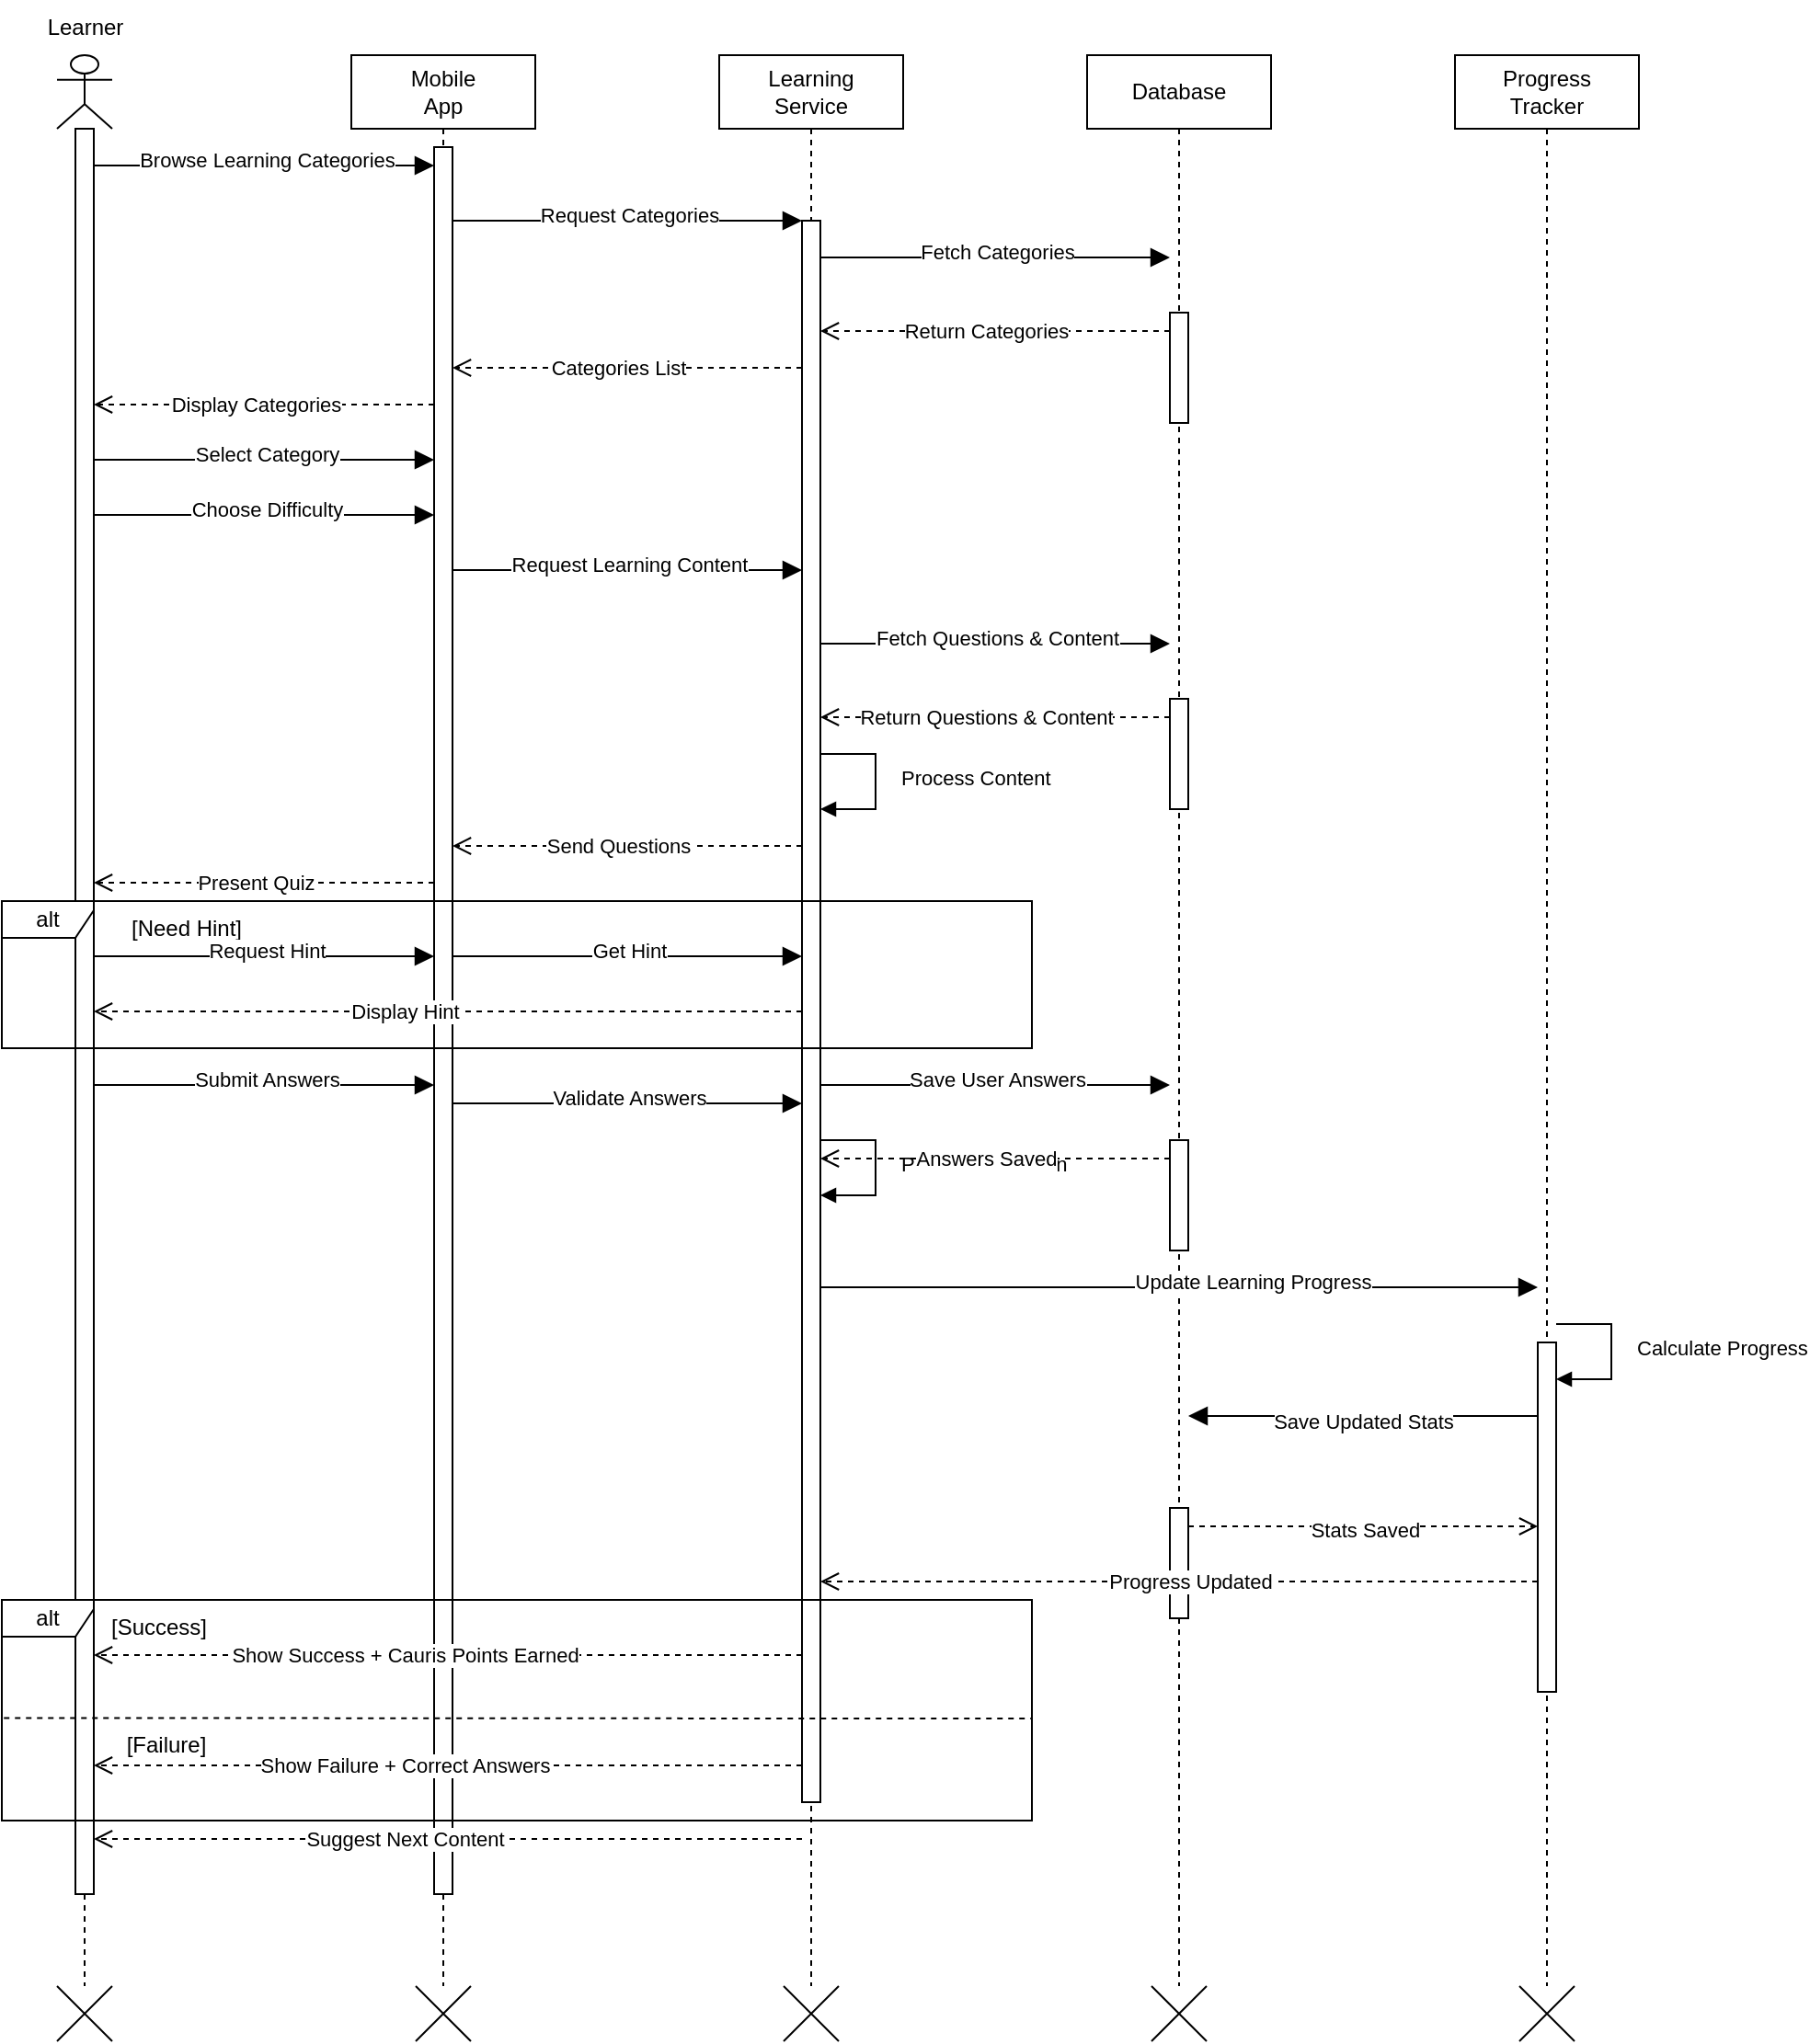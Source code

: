 <mxfile version="27.0.5">
  <diagram name="Learning Flow Sequence" id="learning-flow-sequence">
    <mxGraphModel dx="856" dy="561" grid="1" gridSize="10" guides="1" tooltips="1" connect="1" arrows="1" fold="1" page="1" pageScale="1" pageWidth="1169" pageHeight="1600" math="0" shadow="0">
      <root>
        <mxCell id="0" />
        <mxCell id="1" parent="0" />
        <mxCell id="actor-user" value="" style="shape=umlLifeline;perimeter=lifelinePerimeter;whiteSpace=wrap;html=1;container=1;dropTarget=0;collapsible=0;recursiveResize=0;outlineConnect=0;portConstraint=eastwest;newEdgeStyle={&quot;curved&quot;:0,&quot;rounded&quot;:0};participant=umlActor;" parent="1" vertex="1">
          <mxGeometry x="120" y="40" width="30" height="1050" as="geometry" />
        </mxCell>
        <mxCell id="actor-user-activation" value="" style="html=1;points=[[0,0,0,0,5],[0,1,0,0,-5],[1,0,0,0,5],[1,1,0,0,-5]];perimeter=orthogonalPerimeter;outlineConnect=0;targetShapes=umlLifeline;portConstraint=eastwest;newEdgeStyle={&quot;curved&quot;:0,&quot;rounded&quot;:0};" parent="actor-user" vertex="1">
          <mxGeometry x="10" y="40" width="10" height="960" as="geometry" />
        </mxCell>
        <mxCell id="mobile-app" value="Mobile&lt;div&gt;App&lt;/div&gt;" style="shape=umlLifeline;perimeter=lifelinePerimeter;whiteSpace=wrap;html=1;container=1;dropTarget=0;collapsible=0;recursiveResize=0;outlineConnect=0;portConstraint=eastwest;newEdgeStyle={&quot;curved&quot;:0,&quot;rounded&quot;:0};" parent="1" vertex="1">
          <mxGeometry x="280" y="40" width="100" height="1050" as="geometry" />
        </mxCell>
        <mxCell id="mobile-app-activation" value="" style="html=1;points=[[0,0,0,0,5],[0,1,0,0,-5],[1,0,0,0,5],[1,1,0,0,-5]];perimeter=orthogonalPerimeter;outlineConnect=0;targetShapes=umlLifeline;portConstraint=eastwest;newEdgeStyle={&quot;curved&quot;:0,&quot;rounded&quot;:0};" parent="mobile-app" vertex="1">
          <mxGeometry x="45" y="50" width="10" height="950" as="geometry" />
        </mxCell>
        <mxCell id="learning-service" value="Learning&lt;div&gt;Service&lt;/div&gt;" style="shape=umlLifeline;perimeter=lifelinePerimeter;whiteSpace=wrap;html=1;container=1;dropTarget=0;collapsible=0;recursiveResize=0;outlineConnect=0;portConstraint=eastwest;newEdgeStyle={&quot;curved&quot;:0,&quot;rounded&quot;:0};" parent="1" vertex="1">
          <mxGeometry x="480" y="40" width="100" height="1050" as="geometry" />
        </mxCell>
        <mxCell id="learning-service-activation" value="" style="html=1;points=[[0,0,0,0,5],[0,1,0,0,-5],[1,0,0,0,5],[1,1,0,0,-5]];perimeter=orthogonalPerimeter;outlineConnect=0;targetShapes=umlLifeline;portConstraint=eastwest;newEdgeStyle={&quot;curved&quot;:0,&quot;rounded&quot;:0};" parent="learning-service" vertex="1">
          <mxGeometry x="45" y="90" width="10" height="860" as="geometry" />
        </mxCell>
        <mxCell id="database" value="Database" style="shape=umlLifeline;perimeter=lifelinePerimeter;whiteSpace=wrap;html=1;container=1;dropTarget=0;collapsible=0;recursiveResize=0;outlineConnect=0;portConstraint=eastwest;newEdgeStyle={&quot;curved&quot;:0,&quot;rounded&quot;:0};" parent="1" vertex="1">
          <mxGeometry x="680" y="40" width="100" height="1050" as="geometry" />
        </mxCell>
        <mxCell id="database-activation-1" value="" style="html=1;points=[[0,0,0,0,5],[0,1,0,0,-5],[1,0,0,0,5],[1,1,0,0,-5]];perimeter=orthogonalPerimeter;outlineConnect=0;targetShapes=umlLifeline;portConstraint=eastwest;newEdgeStyle={&quot;curved&quot;:0,&quot;rounded&quot;:0};" parent="database" vertex="1">
          <mxGeometry x="45" y="140" width="10" height="60" as="geometry" />
        </mxCell>
        <mxCell id="database-activation-2" value="" style="html=1;points=[[0,0,0,0,5],[0,1,0,0,-5],[1,0,0,0,5],[1,1,0,0,-5]];perimeter=orthogonalPerimeter;outlineConnect=0;targetShapes=umlLifeline;portConstraint=eastwest;newEdgeStyle={&quot;curved&quot;:0,&quot;rounded&quot;:0};" parent="database" vertex="1">
          <mxGeometry x="45" y="350" width="10" height="60" as="geometry" />
        </mxCell>
        <mxCell id="database-activation-3" value="" style="html=1;points=[[0,0,0,0,5],[0,1,0,0,-5],[1,0,0,0,5],[1,1,0,0,-5]];perimeter=orthogonalPerimeter;outlineConnect=0;targetShapes=umlLifeline;portConstraint=eastwest;newEdgeStyle={&quot;curved&quot;:0,&quot;rounded&quot;:0};" parent="database" vertex="1">
          <mxGeometry x="45" y="590" width="10" height="60" as="geometry" />
        </mxCell>
        <mxCell id="database-activation-4" value="" style="html=1;points=[[0,0,0,0,5],[0,1,0,0,-5],[1,0,0,0,5],[1,1,0,0,-5]];perimeter=orthogonalPerimeter;outlineConnect=0;targetShapes=umlLifeline;portConstraint=eastwest;newEdgeStyle={&quot;curved&quot;:0,&quot;rounded&quot;:0};" parent="database" vertex="1">
          <mxGeometry x="45" y="790" width="10" height="60" as="geometry" />
        </mxCell>
        <mxCell id="progress-tracker" value="Progress&lt;div&gt;Tracker&lt;/div&gt;" style="shape=umlLifeline;perimeter=lifelinePerimeter;whiteSpace=wrap;html=1;container=1;dropTarget=0;collapsible=0;recursiveResize=0;outlineConnect=0;portConstraint=eastwest;newEdgeStyle={&quot;curved&quot;:0,&quot;rounded&quot;:0};" parent="1" vertex="1">
          <mxGeometry x="880" y="40" width="100" height="1050" as="geometry" />
        </mxCell>
        <mxCell id="progress-tracker-activation" value="" style="html=1;points=[[0,0,0,0,5],[0,1,0,0,-5],[1,0,0,0,5],[1,1,0,0,-5]];perimeter=orthogonalPerimeter;outlineConnect=0;targetShapes=umlLifeline;portConstraint=eastwest;newEdgeStyle={&quot;curved&quot;:0,&quot;rounded&quot;:0};" parent="progress-tracker" vertex="1">
          <mxGeometry x="45" y="700" width="10" height="190" as="geometry" />
        </mxCell>
        <mxCell id="msg-request-categories" value="" style="endArrow=block;startArrow=none;endFill=1;startFill=0;endSize=8;html=1;verticalAlign=bottom;labelBackgroundColor=none;strokeWidth=1;rounded=0;" parent="1" edge="1">
          <mxGeometry width="160" relative="1" as="geometry">
            <mxPoint x="140" y="100" as="sourcePoint" />
            <mxPoint x="325" y="100" as="targetPoint" />
          </mxGeometry>
        </mxCell>
        <mxCell id="msg-request-categories-label" value="Browse Learning Categories" style="edgeLabel;html=1;align=center;verticalAlign=middle;resizable=0;points=[];" parent="msg-request-categories" vertex="1" connectable="0">
          <mxGeometry x="-0.238" y="3" relative="1" as="geometry">
            <mxPoint x="23" as="offset" />
          </mxGeometry>
        </mxCell>
        <mxCell id="msg-load-categories" value="" style="endArrow=block;startArrow=none;endFill=1;startFill=0;endSize=8;html=1;verticalAlign=bottom;labelBackgroundColor=none;strokeWidth=1;rounded=0;" parent="1" edge="1">
          <mxGeometry width="160" relative="1" as="geometry">
            <mxPoint x="335" y="130" as="sourcePoint" />
            <mxPoint x="525" y="130" as="targetPoint" />
          </mxGeometry>
        </mxCell>
        <mxCell id="msg-load-categories-label" value="Request Categories" style="edgeLabel;html=1;align=center;verticalAlign=middle;resizable=0;points=[];" parent="msg-load-categories" vertex="1" connectable="0">
          <mxGeometry x="-0.238" y="3" relative="1" as="geometry">
            <mxPoint x="23" as="offset" />
          </mxGeometry>
        </mxCell>
        <mxCell id="msg-fetch-categories" value="" style="endArrow=block;startArrow=none;endFill=1;startFill=0;endSize=8;html=1;verticalAlign=bottom;labelBackgroundColor=none;strokeWidth=1;rounded=0;" parent="1" edge="1">
          <mxGeometry width="160" relative="1" as="geometry">
            <mxPoint x="535" y="150" as="sourcePoint" />
            <mxPoint x="725" y="150" as="targetPoint" />
          </mxGeometry>
        </mxCell>
        <mxCell id="msg-fetch-categories-label" value="Fetch Categories" style="edgeLabel;html=1;align=center;verticalAlign=middle;resizable=0;points=[];" parent="msg-fetch-categories" vertex="1" connectable="0">
          <mxGeometry x="-0.238" y="3" relative="1" as="geometry">
            <mxPoint x="23" as="offset" />
          </mxGeometry>
        </mxCell>
        <mxCell id="msg-return-categories" value="" style="html=1;verticalAlign=bottom;endArrow=open;dashed=1;endSize=8;curved=0;rounded=0;" parent="1" edge="1">
          <mxGeometry relative="1" as="geometry">
            <mxPoint x="725" y="190" as="sourcePoint" />
            <mxPoint x="535" y="190" as="targetPoint" />
          </mxGeometry>
        </mxCell>
        <mxCell id="msg-return-categories-label" value="Return Categories" style="edgeLabel;html=1;align=center;verticalAlign=middle;resizable=0;points=[];" parent="msg-return-categories" vertex="1" connectable="0">
          <mxGeometry x="0.19" y="-1" relative="1" as="geometry">
            <mxPoint x="13" y="1" as="offset" />
          </mxGeometry>
        </mxCell>
        <mxCell id="msg-display-categories" value="" style="html=1;verticalAlign=bottom;endArrow=open;dashed=1;endSize=8;curved=0;rounded=0;" parent="1" edge="1">
          <mxGeometry relative="1" as="geometry">
            <mxPoint x="525" y="210" as="sourcePoint" />
            <mxPoint x="335" y="210" as="targetPoint" />
          </mxGeometry>
        </mxCell>
        <mxCell id="msg-display-categories-label" value="Categories List" style="edgeLabel;html=1;align=center;verticalAlign=middle;resizable=0;points=[];" parent="msg-display-categories" vertex="1" connectable="0">
          <mxGeometry x="0.19" y="-1" relative="1" as="geometry">
            <mxPoint x="13" y="1" as="offset" />
          </mxGeometry>
        </mxCell>
        <mxCell id="msg-show-categories" value="" style="html=1;verticalAlign=bottom;endArrow=open;dashed=1;endSize=8;curved=0;rounded=0;" parent="1" edge="1">
          <mxGeometry relative="1" as="geometry">
            <mxPoint x="325" y="230" as="sourcePoint" />
            <mxPoint x="140" y="230" as="targetPoint" />
          </mxGeometry>
        </mxCell>
        <mxCell id="msg-show-categories-label" value="Display Categories" style="edgeLabel;html=1;align=center;verticalAlign=middle;resizable=0;points=[];" parent="msg-show-categories" vertex="1" connectable="0">
          <mxGeometry x="0.19" y="-1" relative="1" as="geometry">
            <mxPoint x="13" y="1" as="offset" />
          </mxGeometry>
        </mxCell>
        <mxCell id="msg-select-category" value="" style="endArrow=block;startArrow=none;endFill=1;startFill=0;endSize=8;html=1;verticalAlign=bottom;labelBackgroundColor=none;strokeWidth=1;rounded=0;" parent="1" edge="1">
          <mxGeometry width="160" relative="1" as="geometry">
            <mxPoint x="140" y="260" as="sourcePoint" />
            <mxPoint x="325" y="260" as="targetPoint" />
          </mxGeometry>
        </mxCell>
        <mxCell id="msg-select-category-label" value="Select Category" style="edgeLabel;html=1;align=center;verticalAlign=middle;resizable=0;points=[];" parent="msg-select-category" vertex="1" connectable="0">
          <mxGeometry x="-0.238" y="3" relative="1" as="geometry">
            <mxPoint x="23" as="offset" />
          </mxGeometry>
        </mxCell>
        <mxCell id="msg-select-difficulty" value="" style="endArrow=block;startArrow=none;endFill=1;startFill=0;endSize=8;html=1;verticalAlign=bottom;labelBackgroundColor=none;strokeWidth=1;rounded=0;" parent="1" edge="1">
          <mxGeometry width="160" relative="1" as="geometry">
            <mxPoint x="140" y="290" as="sourcePoint" />
            <mxPoint x="325" y="290" as="targetPoint" />
          </mxGeometry>
        </mxCell>
        <mxCell id="msg-select-difficulty-label" value="Choose Difficulty" style="edgeLabel;html=1;align=center;verticalAlign=middle;resizable=0;points=[];" parent="msg-select-difficulty" vertex="1" connectable="0">
          <mxGeometry x="-0.238" y="3" relative="1" as="geometry">
            <mxPoint x="23" as="offset" />
          </mxGeometry>
        </mxCell>
        <mxCell id="msg-request-content" value="" style="endArrow=block;startArrow=none;endFill=1;startFill=0;endSize=8;html=1;verticalAlign=bottom;labelBackgroundColor=none;strokeWidth=1;rounded=0;" parent="1" edge="1">
          <mxGeometry width="160" relative="1" as="geometry">
            <mxPoint x="335" y="320" as="sourcePoint" />
            <mxPoint x="525" y="320" as="targetPoint" />
          </mxGeometry>
        </mxCell>
        <mxCell id="msg-request-content-label" value="Request Learning Content" style="edgeLabel;html=1;align=center;verticalAlign=middle;resizable=0;points=[];" parent="msg-request-content" vertex="1" connectable="0">
          <mxGeometry x="-0.238" y="3" relative="1" as="geometry">
            <mxPoint x="23" as="offset" />
          </mxGeometry>
        </mxCell>
        <mxCell id="msg-fetch-content" value="" style="endArrow=block;startArrow=none;endFill=1;startFill=0;endSize=8;html=1;verticalAlign=bottom;labelBackgroundColor=none;strokeWidth=1;rounded=0;" parent="1" edge="1">
          <mxGeometry width="160" relative="1" as="geometry">
            <mxPoint x="535" y="360" as="sourcePoint" />
            <mxPoint x="725" y="360" as="targetPoint" />
          </mxGeometry>
        </mxCell>
        <mxCell id="msg-fetch-content-label" value="Fetch Questions &amp; Content" style="edgeLabel;html=1;align=center;verticalAlign=middle;resizable=0;points=[];" parent="msg-fetch-content" vertex="1" connectable="0">
          <mxGeometry x="-0.238" y="3" relative="1" as="geometry">
            <mxPoint x="23" as="offset" />
          </mxGeometry>
        </mxCell>
        <mxCell id="msg-return-content" value="" style="html=1;verticalAlign=bottom;endArrow=open;dashed=1;endSize=8;curved=0;rounded=0;" parent="1" edge="1">
          <mxGeometry relative="1" as="geometry">
            <mxPoint x="725" y="400" as="sourcePoint" />
            <mxPoint x="535" y="400" as="targetPoint" />
          </mxGeometry>
        </mxCell>
        <mxCell id="msg-return-content-label" value="Return Questions &amp; Content" style="edgeLabel;html=1;align=center;verticalAlign=middle;resizable=0;points=[];" parent="msg-return-content" vertex="1" connectable="0">
          <mxGeometry x="0.19" y="-1" relative="1" as="geometry">
            <mxPoint x="13" y="1" as="offset" />
          </mxGeometry>
        </mxCell>
        <mxCell id="process-content" value="Process Content" style="html=1;align=left;spacingLeft=2;endArrow=block;rounded=0;edgeStyle=orthogonalEdgeStyle;curved=0;rounded=0;" parent="1" edge="1">
          <mxGeometry x="-0.048" y="10" relative="1" as="geometry">
            <mxPoint x="535" y="420" as="sourcePoint" />
            <Array as="points">
              <mxPoint x="565" y="420" />
              <mxPoint x="565" y="450" />
            </Array>
            <mxPoint x="535" y="450" as="targetPoint" />
            <mxPoint as="offset" />
          </mxGeometry>
        </mxCell>
        <mxCell id="msg-send-questions" value="" style="html=1;verticalAlign=bottom;endArrow=open;dashed=1;endSize=8;curved=0;rounded=0;" parent="1" edge="1">
          <mxGeometry relative="1" as="geometry">
            <mxPoint x="525" y="470" as="sourcePoint" />
            <mxPoint x="335" y="470" as="targetPoint" />
          </mxGeometry>
        </mxCell>
        <mxCell id="msg-send-questions-label" value="Send Questions" style="edgeLabel;html=1;align=center;verticalAlign=middle;resizable=0;points=[];" parent="msg-send-questions" vertex="1" connectable="0">
          <mxGeometry x="0.19" y="-1" relative="1" as="geometry">
            <mxPoint x="13" y="1" as="offset" />
          </mxGeometry>
        </mxCell>
        <mxCell id="msg-present-quiz" value="" style="html=1;verticalAlign=bottom;endArrow=open;dashed=1;endSize=8;curved=0;rounded=0;" parent="1" edge="1">
          <mxGeometry relative="1" as="geometry">
            <mxPoint x="325" y="490" as="sourcePoint" />
            <mxPoint x="140" y="490" as="targetPoint" />
          </mxGeometry>
        </mxCell>
        <mxCell id="msg-present-quiz-label" value="Present Quiz" style="edgeLabel;html=1;align=center;verticalAlign=middle;resizable=0;points=[];" parent="msg-present-quiz" vertex="1" connectable="0">
          <mxGeometry x="0.19" y="-1" relative="1" as="geometry">
            <mxPoint x="13" y="1" as="offset" />
          </mxGeometry>
        </mxCell>
        <mxCell id="alt-hint-frame" value="alt" style="shape=umlFrame;whiteSpace=wrap;html=1;pointerEvents=0;recursiveResize=0;container=1;collapsible=0;width=50;height=20;" parent="1" vertex="1">
          <mxGeometry x="90" y="500" width="560" height="80" as="geometry" />
        </mxCell>
        <mxCell id="alt-hint-guard" value="[Need Hint]" style="text;html=1;align=center;verticalAlign=middle;resizable=0;points=[];autosize=1;strokeColor=none;fillColor=none;" parent="alt-hint-frame" vertex="1">
          <mxGeometry x="60" width="80" height="30" as="geometry" />
        </mxCell>
        <mxCell id="msg-request-hint" value="" style="endArrow=block;startArrow=none;endFill=1;startFill=0;endSize=8;html=1;verticalAlign=bottom;labelBackgroundColor=none;strokeWidth=1;rounded=0;" parent="1" edge="1">
          <mxGeometry width="160" relative="1" as="geometry">
            <mxPoint x="140" y="530" as="sourcePoint" />
            <mxPoint x="325" y="530" as="targetPoint" />
          </mxGeometry>
        </mxCell>
        <mxCell id="msg-request-hint-label" value="Request Hint" style="edgeLabel;html=1;align=center;verticalAlign=middle;resizable=0;points=[];" parent="msg-request-hint" vertex="1" connectable="0">
          <mxGeometry x="-0.238" y="3" relative="1" as="geometry">
            <mxPoint x="23" as="offset" />
          </mxGeometry>
        </mxCell>
        <mxCell id="msg-get-hint" value="" style="endArrow=block;startArrow=none;endFill=1;startFill=0;endSize=8;html=1;verticalAlign=bottom;labelBackgroundColor=none;strokeWidth=1;rounded=0;" parent="1" edge="1">
          <mxGeometry width="160" relative="1" as="geometry">
            <mxPoint x="335" y="530" as="sourcePoint" />
            <mxPoint x="525" y="530" as="targetPoint" />
          </mxGeometry>
        </mxCell>
        <mxCell id="msg-get-hint-label" value="Get Hint" style="edgeLabel;html=1;align=center;verticalAlign=middle;resizable=0;points=[];" parent="msg-get-hint" vertex="1" connectable="0">
          <mxGeometry x="-0.238" y="3" relative="1" as="geometry">
            <mxPoint x="23" as="offset" />
          </mxGeometry>
        </mxCell>
        <mxCell id="msg-return-hint" value="" style="html=1;verticalAlign=bottom;endArrow=open;dashed=1;endSize=8;curved=0;rounded=0;" parent="1" edge="1">
          <mxGeometry relative="1" as="geometry">
            <mxPoint x="525" y="560" as="sourcePoint" />
            <mxPoint x="140" y="560" as="targetPoint" />
          </mxGeometry>
        </mxCell>
        <mxCell id="msg-return-hint-label" value="Display Hint" style="edgeLabel;html=1;align=center;verticalAlign=middle;resizable=0;points=[];" parent="msg-return-hint" vertex="1" connectable="0">
          <mxGeometry x="0.19" y="-1" relative="1" as="geometry">
            <mxPoint x="13" y="1" as="offset" />
          </mxGeometry>
        </mxCell>
        <mxCell id="msg-submit-answers" value="" style="endArrow=block;startArrow=none;endFill=1;startFill=0;endSize=8;html=1;verticalAlign=bottom;labelBackgroundColor=none;strokeWidth=1;rounded=0;" parent="1" edge="1">
          <mxGeometry width="160" relative="1" as="geometry">
            <mxPoint x="140" y="600" as="sourcePoint" />
            <mxPoint x="325" y="600" as="targetPoint" />
          </mxGeometry>
        </mxCell>
        <mxCell id="msg-submit-answers-label" value="Submit Answers" style="edgeLabel;html=1;align=center;verticalAlign=middle;resizable=0;points=[];" parent="msg-submit-answers" vertex="1" connectable="0">
          <mxGeometry x="-0.238" y="3" relative="1" as="geometry">
            <mxPoint x="23" as="offset" />
          </mxGeometry>
        </mxCell>
        <mxCell id="msg-validate-answers" value="" style="endArrow=block;startArrow=none;endFill=1;startFill=0;endSize=8;html=1;verticalAlign=bottom;labelBackgroundColor=none;strokeWidth=1;rounded=0;" parent="1" edge="1">
          <mxGeometry width="160" relative="1" as="geometry">
            <mxPoint x="335" y="610" as="sourcePoint" />
            <mxPoint x="525" y="610" as="targetPoint" />
          </mxGeometry>
        </mxCell>
        <mxCell id="msg-validate-answers-label" value="Validate Answers" style="edgeLabel;html=1;align=center;verticalAlign=middle;resizable=0;points=[];" parent="msg-validate-answers" vertex="1" connectable="0">
          <mxGeometry x="-0.238" y="3" relative="1" as="geometry">
            <mxPoint x="23" as="offset" />
          </mxGeometry>
        </mxCell>
        <mxCell id="process-validation" value="Process Validation" style="html=1;align=left;spacingLeft=2;endArrow=block;rounded=0;edgeStyle=orthogonalEdgeStyle;curved=0;rounded=0;" parent="1" edge="1">
          <mxGeometry x="-0.048" y="10" relative="1" as="geometry">
            <mxPoint x="535" y="630" as="sourcePoint" />
            <Array as="points">
              <mxPoint x="565" y="630" />
              <mxPoint x="565" y="660" />
            </Array>
            <mxPoint x="535" y="660" as="targetPoint" />
            <mxPoint as="offset" />
          </mxGeometry>
        </mxCell>
        <mxCell id="msg-save-answers" value="" style="endArrow=block;startArrow=none;endFill=1;startFill=0;endSize=8;html=1;verticalAlign=bottom;labelBackgroundColor=none;strokeWidth=1;rounded=0;" parent="1" edge="1">
          <mxGeometry width="160" relative="1" as="geometry">
            <mxPoint x="535" y="600" as="sourcePoint" />
            <mxPoint x="725" y="600" as="targetPoint" />
          </mxGeometry>
        </mxCell>
        <mxCell id="msg-save-answers-label" value="Save User Answers" style="edgeLabel;html=1;align=center;verticalAlign=middle;resizable=0;points=[];" parent="msg-save-answers" vertex="1" connectable="0">
          <mxGeometry x="-0.238" y="3" relative="1" as="geometry">
            <mxPoint x="23" as="offset" />
          </mxGeometry>
        </mxCell>
        <mxCell id="msg-answers-saved" value="" style="html=1;verticalAlign=bottom;endArrow=open;dashed=1;endSize=8;curved=0;rounded=0;" parent="1" edge="1">
          <mxGeometry relative="1" as="geometry">
            <mxPoint x="725" y="640" as="sourcePoint" />
            <mxPoint x="535" y="640" as="targetPoint" />
          </mxGeometry>
        </mxCell>
        <mxCell id="msg-answers-saved-label" value="Answers Saved" style="edgeLabel;html=1;align=center;verticalAlign=middle;resizable=0;points=[];" parent="msg-answers-saved" vertex="1" connectable="0">
          <mxGeometry x="0.19" y="-1" relative="1" as="geometry">
            <mxPoint x="13" y="1" as="offset" />
          </mxGeometry>
        </mxCell>
        <mxCell id="msg-update-progress" value="" style="endArrow=block;startArrow=none;endFill=1;startFill=0;endSize=8;html=1;verticalAlign=bottom;labelBackgroundColor=none;strokeWidth=1;rounded=0;" parent="1" edge="1">
          <mxGeometry width="160" relative="1" as="geometry">
            <mxPoint x="535" y="710" as="sourcePoint" />
            <mxPoint x="925" y="710" as="targetPoint" />
          </mxGeometry>
        </mxCell>
        <mxCell id="msg-update-progress-label" value="Update Learning Progress" style="edgeLabel;html=1;align=center;verticalAlign=middle;resizable=0;points=[];" parent="msg-update-progress" vertex="1" connectable="0">
          <mxGeometry x="-0.238" y="3" relative="1" as="geometry">
            <mxPoint x="86" as="offset" />
          </mxGeometry>
        </mxCell>
        <mxCell id="process-progress" value="Calculate Progress" style="html=1;align=left;spacingLeft=2;endArrow=block;rounded=0;edgeStyle=orthogonalEdgeStyle;curved=0;rounded=0;" parent="1" edge="1">
          <mxGeometry x="-0.048" y="10" relative="1" as="geometry">
            <mxPoint x="935" y="730" as="sourcePoint" />
            <Array as="points">
              <mxPoint x="965" y="730" />
              <mxPoint x="965" y="760" />
            </Array>
            <mxPoint x="935" y="760" as="targetPoint" />
            <mxPoint as="offset" />
          </mxGeometry>
        </mxCell>
        <mxCell id="msg-calculate-points" value="" style="endArrow=block;startArrow=none;endFill=1;startFill=0;endSize=8;html=1;verticalAlign=bottom;labelBackgroundColor=none;strokeWidth=1;rounded=0;" parent="1" edge="1">
          <mxGeometry width="160" relative="1" as="geometry">
            <mxPoint x="925" y="780" as="sourcePoint" />
            <mxPoint x="735" y="780" as="targetPoint" />
          </mxGeometry>
        </mxCell>
        <mxCell id="msg-calculate-points-label" value="Save Updated Stats" style="edgeLabel;html=1;align=center;verticalAlign=middle;resizable=0;points=[];" parent="msg-calculate-points" vertex="1" connectable="0">
          <mxGeometry x="-0.238" y="3" relative="1" as="geometry">
            <mxPoint x="-23" as="offset" />
          </mxGeometry>
        </mxCell>
        <mxCell id="msg-points-saved" value="" style="html=1;verticalAlign=bottom;endArrow=open;dashed=1;endSize=8;curved=0;rounded=0;" parent="1" edge="1">
          <mxGeometry relative="1" as="geometry">
            <mxPoint x="735" y="840" as="sourcePoint" />
            <mxPoint x="925" y="840" as="targetPoint" />
          </mxGeometry>
        </mxCell>
        <mxCell id="msg-points-saved-label" value="Stats Saved" style="edgeLabel;html=1;align=center;verticalAlign=middle;resizable=0;points=[];" parent="msg-points-saved" vertex="1" connectable="0">
          <mxGeometry x="-0.19" y="-1" relative="1" as="geometry">
            <mxPoint x="19" y="1" as="offset" />
          </mxGeometry>
        </mxCell>
        <mxCell id="msg-return-progress" value="" style="html=1;verticalAlign=bottom;endArrow=open;dashed=1;endSize=8;curved=0;rounded=0;" parent="1" edge="1">
          <mxGeometry relative="1" as="geometry">
            <mxPoint x="925" y="870" as="sourcePoint" />
            <mxPoint x="535" y="870" as="targetPoint" />
          </mxGeometry>
        </mxCell>
        <mxCell id="msg-return-progress-label" value="Progress Updated" style="edgeLabel;html=1;align=center;verticalAlign=middle;resizable=0;points=[];" parent="msg-return-progress" vertex="1" connectable="0">
          <mxGeometry x="0.19" y="-1" relative="1" as="geometry">
            <mxPoint x="43" y="1" as="offset" />
          </mxGeometry>
        </mxCell>
        <mxCell id="alt-results-frame" value="alt" style="shape=umlFrame;whiteSpace=wrap;html=1;pointerEvents=0;recursiveResize=0;container=1;collapsible=0;width=50;height=20;" parent="1" vertex="1">
          <mxGeometry x="90" y="880" width="560" height="120" as="geometry" />
        </mxCell>
        <mxCell id="alt-results-guard" value="[Success]" style="text;html=1;align=center;verticalAlign=middle;resizable=0;points=[];autosize=1;strokeColor=none;fillColor=none;" parent="alt-results-frame" vertex="1">
          <mxGeometry x="50" width="70" height="30" as="geometry" />
        </mxCell>
        <mxCell id="alt-results-divider" value="" style="endArrow=none;dashed=1;html=1;rounded=0;exitX=0.002;exitY=0.535;exitDx=0;exitDy=0;exitPerimeter=0;entryX=1;entryY=0.538;entryDx=0;entryDy=0;entryPerimeter=0;" parent="alt-results-frame" edge="1">
          <mxGeometry width="50" height="50" relative="1" as="geometry">
            <mxPoint x="1.12" y="64.2" as="sourcePoint" />
            <mxPoint x="560" y="64.56" as="targetPoint" />
          </mxGeometry>
        </mxCell>
        <mxCell id="alt-failure-guard" value="[Failure]" style="text;html=1;align=center;verticalAlign=middle;resizable=0;points=[];autosize=1;strokeColor=none;fillColor=none;" parent="alt-results-frame" vertex="1">
          <mxGeometry x="54" y="64" width="70" height="30" as="geometry" />
        </mxCell>
        <mxCell id="msg-success-feedback" value="" style="html=1;verticalAlign=bottom;endArrow=open;dashed=1;endSize=8;curved=0;rounded=0;" parent="1" edge="1">
          <mxGeometry relative="1" as="geometry">
            <mxPoint x="525" y="910" as="sourcePoint" />
            <mxPoint x="140" y="910" as="targetPoint" />
          </mxGeometry>
        </mxCell>
        <mxCell id="msg-success-feedback-label" value="Show Success + Cauris Points Earned" style="edgeLabel;html=1;align=center;verticalAlign=middle;resizable=0;points=[];" parent="msg-success-feedback" vertex="1" connectable="0">
          <mxGeometry x="0.19" y="-1" relative="1" as="geometry">
            <mxPoint x="13" y="1" as="offset" />
          </mxGeometry>
        </mxCell>
        <mxCell id="msg-failure-feedback" value="" style="html=1;verticalAlign=bottom;endArrow=open;dashed=1;endSize=8;curved=0;rounded=0;" parent="1" edge="1">
          <mxGeometry relative="1" as="geometry">
            <mxPoint x="525" y="970" as="sourcePoint" />
            <mxPoint x="140" y="970" as="targetPoint" />
          </mxGeometry>
        </mxCell>
        <mxCell id="msg-failure-feedback-label" value="Show Failure + Correct Answers" style="edgeLabel;html=1;align=center;verticalAlign=middle;resizable=0;points=[];" parent="msg-failure-feedback" vertex="1" connectable="0">
          <mxGeometry x="0.19" y="-1" relative="1" as="geometry">
            <mxPoint x="13" y="1" as="offset" />
          </mxGeometry>
        </mxCell>
        <mxCell id="msg-suggest-next" value="" style="html=1;verticalAlign=bottom;endArrow=open;dashed=1;endSize=8;curved=0;rounded=0;" parent="1" edge="1">
          <mxGeometry relative="1" as="geometry">
            <mxPoint x="525" y="1010" as="sourcePoint" />
            <mxPoint x="140" y="1010" as="targetPoint" />
          </mxGeometry>
        </mxCell>
        <mxCell id="msg-suggest-next-label" value="Suggest Next Content" style="edgeLabel;html=1;align=center;verticalAlign=middle;resizable=0;points=[];" parent="msg-suggest-next" vertex="1" connectable="0">
          <mxGeometry x="0.19" y="-1" relative="1" as="geometry">
            <mxPoint x="13" y="1" as="offset" />
          </mxGeometry>
        </mxCell>
        <mxCell id="terminate-user" value="" style="shape=umlDestroy;html=1;" parent="1" vertex="1">
          <mxGeometry x="120" y="1090" width="30" height="30" as="geometry" />
        </mxCell>
        <mxCell id="terminate-app" value="" style="shape=umlDestroy;html=1;" parent="1" vertex="1">
          <mxGeometry x="315" y="1090" width="30" height="30" as="geometry" />
        </mxCell>
        <mxCell id="terminate-service" value="" style="shape=umlDestroy;html=1;" parent="1" vertex="1">
          <mxGeometry x="515" y="1090" width="30" height="30" as="geometry" />
        </mxCell>
        <mxCell id="terminate-database" value="" style="shape=umlDestroy;html=1;" parent="1" vertex="1">
          <mxGeometry x="715" y="1090" width="30" height="30" as="geometry" />
        </mxCell>
        <mxCell id="terminate-tracker" value="" style="shape=umlDestroy;html=1;" parent="1" vertex="1">
          <mxGeometry x="915" y="1090" width="30" height="30" as="geometry" />
        </mxCell>
        <mxCell id="actor-user-label" value="Learner" style="text;html=1;align=center;verticalAlign=middle;resizable=0;points=[];autosize=1;strokeColor=none;fillColor=none;" parent="1" vertex="1">
          <mxGeometry x="105" y="10" width="60" height="30" as="geometry" />
        </mxCell>
      </root>
    </mxGraphModel>
  </diagram>
</mxfile>
